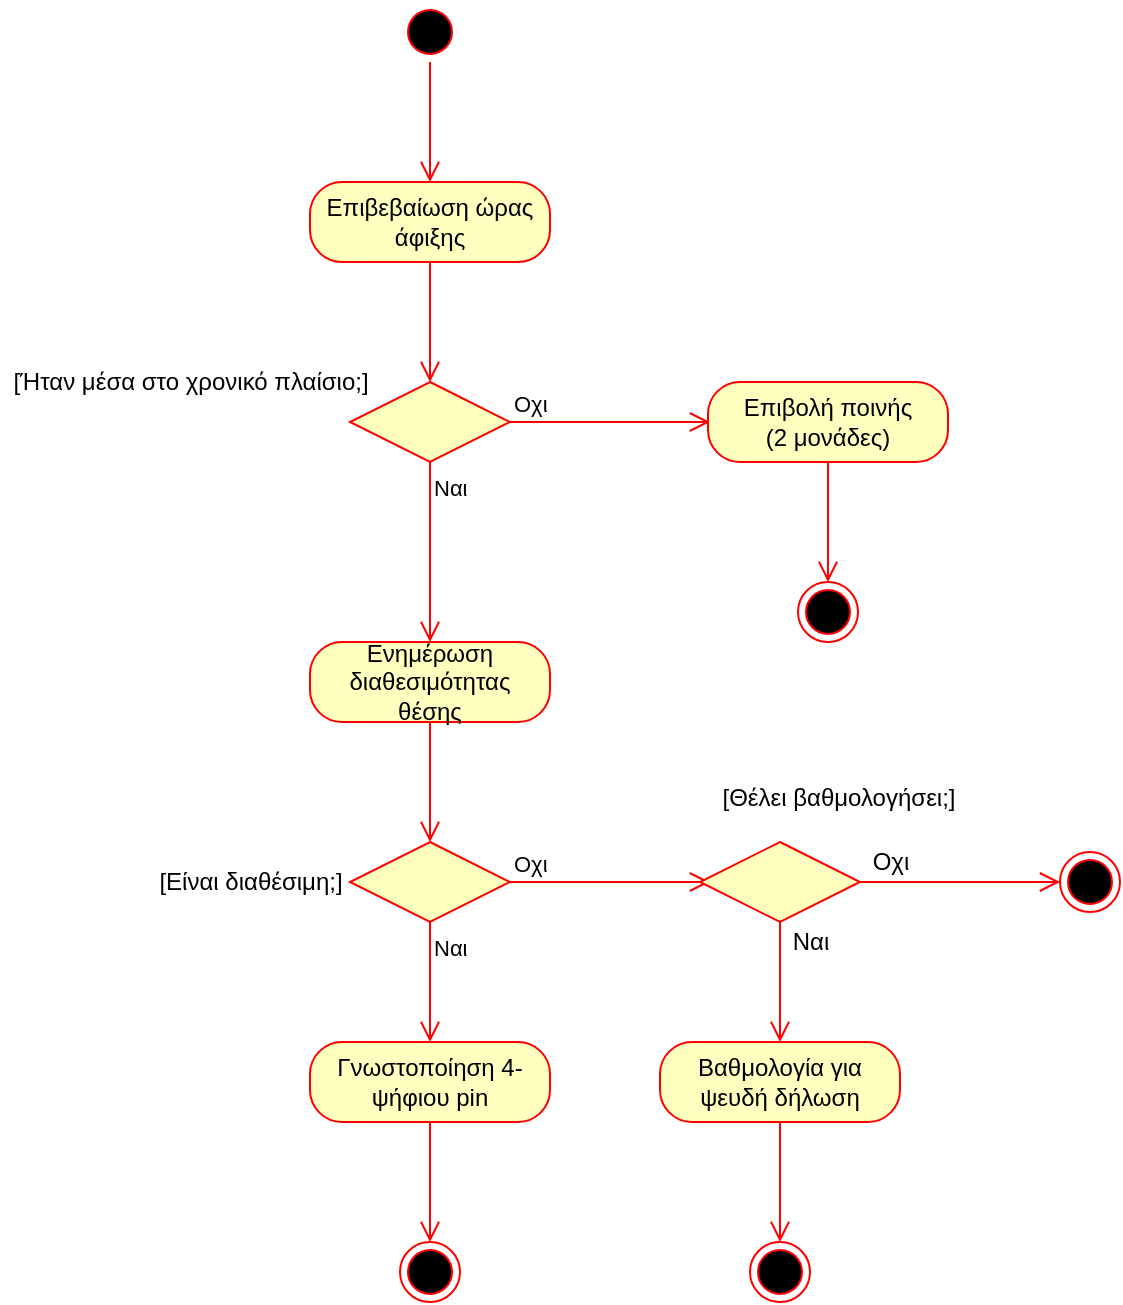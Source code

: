 <mxfile version="12.9.3" type="device"><diagram id="LKvyTQR4aVUHF9h0-rIU" name="Page-1"><mxGraphModel dx="1728" dy="967" grid="1" gridSize="10" guides="1" tooltips="1" connect="1" arrows="1" fold="1" page="1" pageScale="1" pageWidth="850" pageHeight="1100" math="0" shadow="0"><root><mxCell id="0"/><mxCell id="1" parent="0"/><mxCell id="Nv8Z21kzuwq3HV6rfy0P-1" value="" style="ellipse;html=1;shape=startState;fillColor=#000000;strokeColor=#ff0000;" vertex="1" parent="1"><mxGeometry x="210" y="100" width="30" height="30" as="geometry"/></mxCell><mxCell id="Nv8Z21kzuwq3HV6rfy0P-2" value="" style="edgeStyle=orthogonalEdgeStyle;html=1;verticalAlign=bottom;endArrow=open;endSize=8;strokeColor=#ff0000;" edge="1" source="Nv8Z21kzuwq3HV6rfy0P-1" parent="1"><mxGeometry relative="1" as="geometry"><mxPoint x="225" y="190" as="targetPoint"/></mxGeometry></mxCell><mxCell id="Nv8Z21kzuwq3HV6rfy0P-3" value="Ενημέρωση διαθεσιμότητας&lt;br&gt;θέσης" style="rounded=1;whiteSpace=wrap;html=1;arcSize=40;fontColor=#000000;fillColor=#ffffc0;strokeColor=#ff0000;" vertex="1" parent="1"><mxGeometry x="165" y="420" width="120" height="40" as="geometry"/></mxCell><mxCell id="Nv8Z21kzuwq3HV6rfy0P-4" value="" style="edgeStyle=orthogonalEdgeStyle;html=1;verticalAlign=bottom;endArrow=open;endSize=8;strokeColor=#ff0000;" edge="1" source="Nv8Z21kzuwq3HV6rfy0P-3" parent="1"><mxGeometry relative="1" as="geometry"><mxPoint x="225" y="520" as="targetPoint"/></mxGeometry></mxCell><mxCell id="Nv8Z21kzuwq3HV6rfy0P-11" value="" style="rhombus;whiteSpace=wrap;html=1;fillColor=#ffffc0;strokeColor=#ff0000;" vertex="1" parent="1"><mxGeometry x="185" y="520" width="80" height="40" as="geometry"/></mxCell><mxCell id="Nv8Z21kzuwq3HV6rfy0P-12" value="Οχι" style="edgeStyle=orthogonalEdgeStyle;html=1;align=left;verticalAlign=bottom;endArrow=open;endSize=8;strokeColor=#ff0000;" edge="1" source="Nv8Z21kzuwq3HV6rfy0P-11" parent="1"><mxGeometry x="-1" relative="1" as="geometry"><mxPoint x="365" y="540" as="targetPoint"/></mxGeometry></mxCell><mxCell id="Nv8Z21kzuwq3HV6rfy0P-13" value="Ναι" style="edgeStyle=orthogonalEdgeStyle;html=1;align=left;verticalAlign=top;endArrow=open;endSize=8;strokeColor=#ff0000;" edge="1" source="Nv8Z21kzuwq3HV6rfy0P-11" parent="1"><mxGeometry x="-1" relative="1" as="geometry"><mxPoint x="225" y="620" as="targetPoint"/></mxGeometry></mxCell><mxCell id="Nv8Z21kzuwq3HV6rfy0P-14" value="[Είναι διαθέσιμη;]" style="text;html=1;align=center;verticalAlign=middle;resizable=0;points=[];autosize=1;" vertex="1" parent="1"><mxGeometry x="80" y="530" width="110" height="20" as="geometry"/></mxCell><mxCell id="Nv8Z21kzuwq3HV6rfy0P-15" value="" style="rhombus;whiteSpace=wrap;html=1;fillColor=#ffffc0;strokeColor=#ff0000;" vertex="1" parent="1"><mxGeometry x="360" y="520" width="80" height="40" as="geometry"/></mxCell><mxCell id="Nv8Z21kzuwq3HV6rfy0P-16" value="" style="edgeStyle=orthogonalEdgeStyle;html=1;align=left;verticalAlign=bottom;endArrow=open;endSize=8;strokeColor=#ff0000;" edge="1" source="Nv8Z21kzuwq3HV6rfy0P-15" parent="1"><mxGeometry x="-0.8" y="10" relative="1" as="geometry"><mxPoint x="540" y="540" as="targetPoint"/><mxPoint as="offset"/></mxGeometry></mxCell><mxCell id="Nv8Z21kzuwq3HV6rfy0P-17" value="" style="edgeStyle=orthogonalEdgeStyle;html=1;align=left;verticalAlign=top;endArrow=open;endSize=8;strokeColor=#ff0000;" edge="1" source="Nv8Z21kzuwq3HV6rfy0P-15" parent="1"><mxGeometry x="-1" relative="1" as="geometry"><mxPoint x="400" y="620" as="targetPoint"/></mxGeometry></mxCell><mxCell id="Nv8Z21kzuwq3HV6rfy0P-18" value="[Θέλει βαθμολογήσει;]" style="text;html=1;align=center;verticalAlign=middle;resizable=0;points=[];autosize=1;" vertex="1" parent="1"><mxGeometry x="364" y="488" width="130" height="20" as="geometry"/></mxCell><mxCell id="Nv8Z21kzuwq3HV6rfy0P-19" value="" style="ellipse;html=1;shape=endState;fillColor=#000000;strokeColor=#ff0000;" vertex="1" parent="1"><mxGeometry x="540" y="525" width="30" height="30" as="geometry"/></mxCell><mxCell id="Nv8Z21kzuwq3HV6rfy0P-20" value="Οχι" style="text;html=1;align=center;verticalAlign=middle;resizable=0;points=[];autosize=1;" vertex="1" parent="1"><mxGeometry x="440" y="520" width="30" height="20" as="geometry"/></mxCell><mxCell id="Nv8Z21kzuwq3HV6rfy0P-21" value="Ναι" style="text;html=1;align=center;verticalAlign=middle;resizable=0;points=[];autosize=1;" vertex="1" parent="1"><mxGeometry x="400" y="560" width="30" height="20" as="geometry"/></mxCell><mxCell id="Nv8Z21kzuwq3HV6rfy0P-22" value="Βαθμολογία για ψευδή δήλωση" style="rounded=1;whiteSpace=wrap;html=1;arcSize=40;fontColor=#000000;fillColor=#ffffc0;strokeColor=#ff0000;" vertex="1" parent="1"><mxGeometry x="340" y="620" width="120" height="40" as="geometry"/></mxCell><mxCell id="Nv8Z21kzuwq3HV6rfy0P-23" value="" style="edgeStyle=orthogonalEdgeStyle;html=1;verticalAlign=bottom;endArrow=open;endSize=8;strokeColor=#ff0000;" edge="1" source="Nv8Z21kzuwq3HV6rfy0P-22" parent="1"><mxGeometry relative="1" as="geometry"><mxPoint x="400" y="720" as="targetPoint"/></mxGeometry></mxCell><mxCell id="Nv8Z21kzuwq3HV6rfy0P-24" value="" style="ellipse;html=1;shape=endState;fillColor=#000000;strokeColor=#ff0000;" vertex="1" parent="1"><mxGeometry x="385" y="720" width="30" height="30" as="geometry"/></mxCell><mxCell id="Nv8Z21kzuwq3HV6rfy0P-25" value="Επιβεβαίωση ώρας άφιξης" style="rounded=1;whiteSpace=wrap;html=1;arcSize=40;fontColor=#000000;fillColor=#ffffc0;strokeColor=#ff0000;" vertex="1" parent="1"><mxGeometry x="165" y="190" width="120" height="40" as="geometry"/></mxCell><mxCell id="Nv8Z21kzuwq3HV6rfy0P-26" value="" style="edgeStyle=orthogonalEdgeStyle;html=1;verticalAlign=bottom;endArrow=open;endSize=8;strokeColor=#ff0000;" edge="1" source="Nv8Z21kzuwq3HV6rfy0P-25" parent="1"><mxGeometry relative="1" as="geometry"><mxPoint x="225" y="290" as="targetPoint"/></mxGeometry></mxCell><mxCell id="Nv8Z21kzuwq3HV6rfy0P-33" value="" style="ellipse;html=1;shape=endState;fillColor=#000000;strokeColor=#ff0000;" vertex="1" parent="1"><mxGeometry x="210" y="720" width="30" height="30" as="geometry"/></mxCell><mxCell id="Nv8Z21kzuwq3HV6rfy0P-34" value="" style="rhombus;whiteSpace=wrap;html=1;fillColor=#ffffc0;strokeColor=#ff0000;" vertex="1" parent="1"><mxGeometry x="185" y="290" width="80" height="40" as="geometry"/></mxCell><mxCell id="Nv8Z21kzuwq3HV6rfy0P-35" value="Οχι" style="edgeStyle=orthogonalEdgeStyle;html=1;align=left;verticalAlign=bottom;endArrow=open;endSize=8;strokeColor=#ff0000;" edge="1" source="Nv8Z21kzuwq3HV6rfy0P-34" parent="1"><mxGeometry x="-1" relative="1" as="geometry"><mxPoint x="365" y="310" as="targetPoint"/></mxGeometry></mxCell><mxCell id="Nv8Z21kzuwq3HV6rfy0P-36" value="Ναι" style="edgeStyle=orthogonalEdgeStyle;html=1;align=left;verticalAlign=top;endArrow=open;endSize=8;strokeColor=#ff0000;entryX=0.5;entryY=0;entryDx=0;entryDy=0;" edge="1" source="Nv8Z21kzuwq3HV6rfy0P-34" parent="1" target="Nv8Z21kzuwq3HV6rfy0P-3"><mxGeometry x="-1" relative="1" as="geometry"><mxPoint x="225" y="390" as="targetPoint"/></mxGeometry></mxCell><mxCell id="Nv8Z21kzuwq3HV6rfy0P-37" value="[Ήταν μέσα στο χρονικό πλαίσιο;]" style="text;html=1;align=center;verticalAlign=middle;resizable=0;points=[];autosize=1;" vertex="1" parent="1"><mxGeometry x="10" y="280" width="190" height="20" as="geometry"/></mxCell><mxCell id="Nv8Z21kzuwq3HV6rfy0P-38" value="" style="ellipse;html=1;shape=endState;fillColor=#000000;strokeColor=#ff0000;" vertex="1" parent="1"><mxGeometry x="409" y="390" width="30" height="30" as="geometry"/></mxCell><mxCell id="Nv8Z21kzuwq3HV6rfy0P-42" value="Επιβολή ποινής&lt;br&gt;(2 μονάδες)" style="rounded=1;whiteSpace=wrap;html=1;arcSize=40;fontColor=#000000;fillColor=#ffffc0;strokeColor=#ff0000;" vertex="1" parent="1"><mxGeometry x="364" y="290" width="120" height="40" as="geometry"/></mxCell><mxCell id="Nv8Z21kzuwq3HV6rfy0P-43" value="" style="edgeStyle=orthogonalEdgeStyle;html=1;verticalAlign=bottom;endArrow=open;endSize=8;strokeColor=#ff0000;" edge="1" parent="1"><mxGeometry relative="1" as="geometry"><mxPoint x="424" y="390" as="targetPoint"/><mxPoint x="424" y="330" as="sourcePoint"/></mxGeometry></mxCell><mxCell id="Nv8Z21kzuwq3HV6rfy0P-51" value="Γνωστοποίηση 4-ψήφιου pin" style="rounded=1;whiteSpace=wrap;html=1;arcSize=40;fontColor=#000000;fillColor=#ffffc0;strokeColor=#ff0000;" vertex="1" parent="1"><mxGeometry x="165" y="620" width="120" height="40" as="geometry"/></mxCell><mxCell id="Nv8Z21kzuwq3HV6rfy0P-52" value="" style="edgeStyle=orthogonalEdgeStyle;html=1;verticalAlign=bottom;endArrow=open;endSize=8;strokeColor=#ff0000;" edge="1" source="Nv8Z21kzuwq3HV6rfy0P-51" parent="1"><mxGeometry relative="1" as="geometry"><mxPoint x="225" y="720" as="targetPoint"/></mxGeometry></mxCell></root></mxGraphModel></diagram></mxfile>